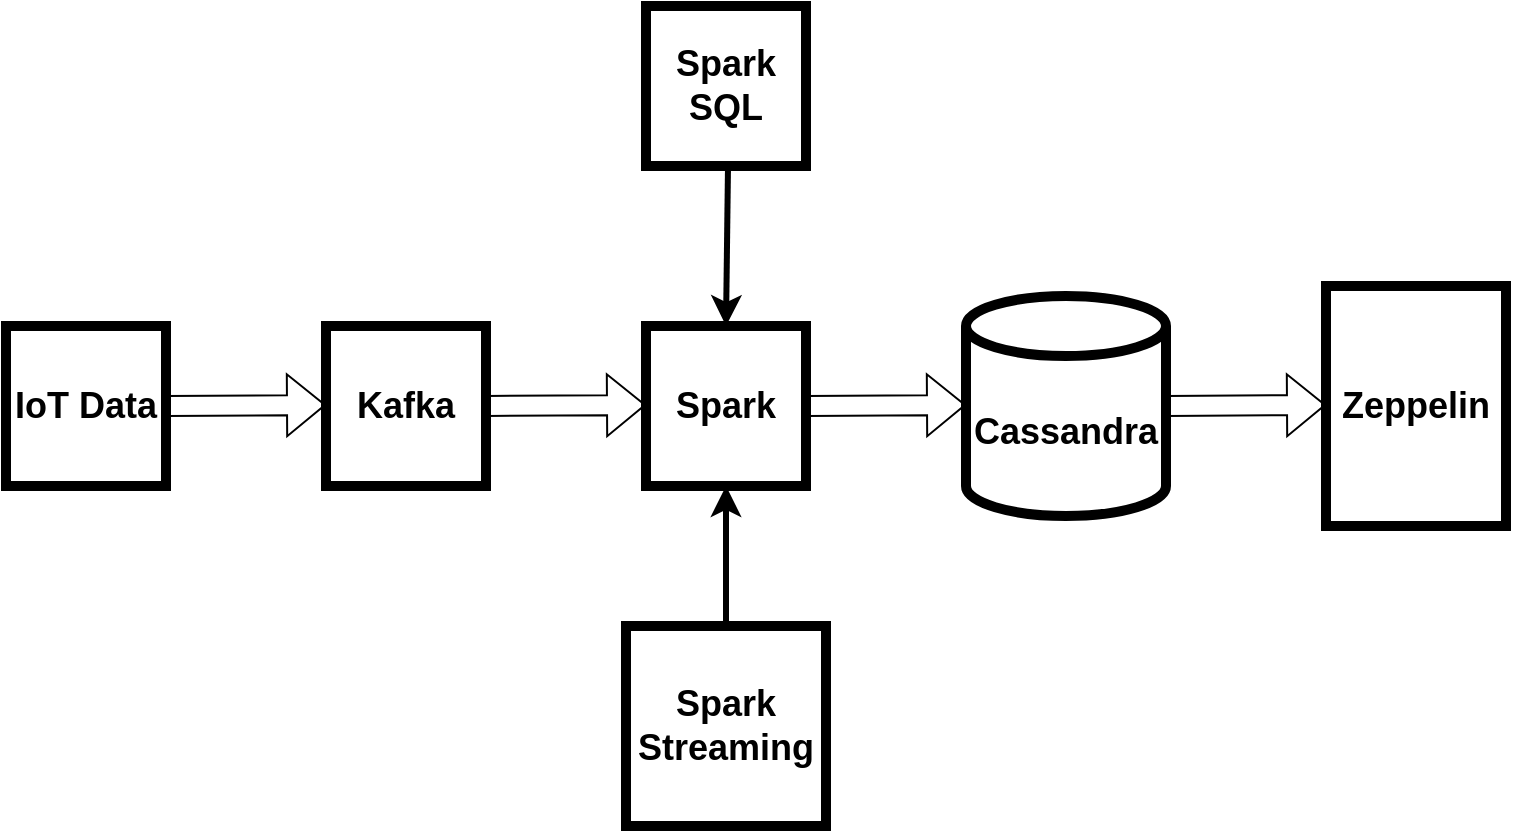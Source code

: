 <mxfile version="20.2.8" type="github">
  <diagram id="ZzZShtWu02h0pXEbzJW-" name="Trang-1">
    <mxGraphModel dx="868" dy="450" grid="1" gridSize="10" guides="1" tooltips="1" connect="1" arrows="1" fold="1" page="1" pageScale="1" pageWidth="827" pageHeight="1169" math="0" shadow="0">
      <root>
        <mxCell id="0" />
        <mxCell id="1" parent="0" />
        <mxCell id="JAVGqRVPtkmX173N6Zty-1" value="&lt;b&gt;&lt;font style=&quot;font-size: 18px;&quot;&gt;IoT Data&lt;/font&gt;&lt;/b&gt;" style="whiteSpace=wrap;html=1;aspect=fixed;strokeWidth=5;" vertex="1" parent="1">
          <mxGeometry x="39" y="320" width="80" height="80" as="geometry" />
        </mxCell>
        <mxCell id="JAVGqRVPtkmX173N6Zty-5" value="&lt;b&gt;&lt;font style=&quot;font-size: 18px;&quot;&gt;Kafka&lt;/font&gt;&lt;/b&gt;" style="whiteSpace=wrap;html=1;aspect=fixed;strokeWidth=5;" vertex="1" parent="1">
          <mxGeometry x="199" y="320" width="80" height="80" as="geometry" />
        </mxCell>
        <mxCell id="JAVGqRVPtkmX173N6Zty-6" value="&lt;b&gt;&lt;font style=&quot;font-size: 18px;&quot;&gt;Spark&lt;/font&gt;&lt;/b&gt;" style="whiteSpace=wrap;html=1;aspect=fixed;strokeWidth=5;" vertex="1" parent="1">
          <mxGeometry x="359" y="320" width="80" height="80" as="geometry" />
        </mxCell>
        <mxCell id="JAVGqRVPtkmX173N6Zty-9" value="&lt;b&gt;Cassandra&lt;/b&gt;" style="shape=cylinder3;whiteSpace=wrap;html=1;boundedLbl=1;backgroundOutline=1;size=15;strokeWidth=5;fontSize=18;" vertex="1" parent="1">
          <mxGeometry x="519" y="305" width="100" height="110" as="geometry" />
        </mxCell>
        <mxCell id="JAVGqRVPtkmX173N6Zty-10" value="&lt;b&gt;Zeppelin&lt;/b&gt;" style="rounded=0;whiteSpace=wrap;html=1;strokeWidth=5;fontSize=18;direction=south;" vertex="1" parent="1">
          <mxGeometry x="699" y="300" width="90" height="120" as="geometry" />
        </mxCell>
        <mxCell id="JAVGqRVPtkmX173N6Zty-11" value="" style="shape=flexArrow;endArrow=classic;html=1;rounded=0;fontSize=18;exitX=1;exitY=0.5;exitDx=0;exitDy=0;" edge="1" parent="1" source="JAVGqRVPtkmX173N6Zty-1">
          <mxGeometry width="50" height="50" relative="1" as="geometry">
            <mxPoint x="149" y="359.5" as="sourcePoint" />
            <mxPoint x="199" y="359.5" as="targetPoint" />
          </mxGeometry>
        </mxCell>
        <mxCell id="JAVGqRVPtkmX173N6Zty-12" value="" style="shape=flexArrow;endArrow=classic;html=1;rounded=0;fontSize=18;exitX=1;exitY=0.5;exitDx=0;exitDy=0;" edge="1" parent="1">
          <mxGeometry width="50" height="50" relative="1" as="geometry">
            <mxPoint x="279" y="360" as="sourcePoint" />
            <mxPoint x="359" y="359.5" as="targetPoint" />
          </mxGeometry>
        </mxCell>
        <mxCell id="JAVGqRVPtkmX173N6Zty-13" value="" style="shape=flexArrow;endArrow=classic;html=1;rounded=0;fontSize=18;exitX=1;exitY=0.5;exitDx=0;exitDy=0;" edge="1" parent="1">
          <mxGeometry width="50" height="50" relative="1" as="geometry">
            <mxPoint x="439" y="360" as="sourcePoint" />
            <mxPoint x="519" y="359.5" as="targetPoint" />
          </mxGeometry>
        </mxCell>
        <mxCell id="JAVGqRVPtkmX173N6Zty-14" value="" style="shape=flexArrow;endArrow=classic;html=1;rounded=0;fontSize=18;exitX=1;exitY=0.5;exitDx=0;exitDy=0;" edge="1" parent="1">
          <mxGeometry width="50" height="50" relative="1" as="geometry">
            <mxPoint x="619" y="360" as="sourcePoint" />
            <mxPoint x="699" y="359.5" as="targetPoint" />
          </mxGeometry>
        </mxCell>
        <mxCell id="JAVGqRVPtkmX173N6Zty-15" value="&lt;b&gt;&lt;font style=&quot;font-size: 18px;&quot;&gt;Spark SQL&lt;/font&gt;&lt;/b&gt;" style="whiteSpace=wrap;html=1;aspect=fixed;strokeWidth=5;" vertex="1" parent="1">
          <mxGeometry x="359" y="160" width="80" height="80" as="geometry" />
        </mxCell>
        <mxCell id="JAVGqRVPtkmX173N6Zty-16" value="&lt;b&gt;&lt;font style=&quot;font-size: 18px;&quot;&gt;Spark Streaming&lt;/font&gt;&lt;/b&gt;" style="whiteSpace=wrap;html=1;aspect=fixed;strokeWidth=5;" vertex="1" parent="1">
          <mxGeometry x="349" y="470" width="100" height="100" as="geometry" />
        </mxCell>
        <mxCell id="JAVGqRVPtkmX173N6Zty-17" value="" style="endArrow=classic;html=1;rounded=0;fontSize=18;entryX=0.5;entryY=0;entryDx=0;entryDy=0;strokeWidth=3;" edge="1" parent="1" target="JAVGqRVPtkmX173N6Zty-6">
          <mxGeometry width="50" height="50" relative="1" as="geometry">
            <mxPoint x="400" y="240" as="sourcePoint" />
            <mxPoint x="439" y="260" as="targetPoint" />
          </mxGeometry>
        </mxCell>
        <mxCell id="JAVGqRVPtkmX173N6Zty-21" value="" style="endArrow=classic;html=1;rounded=0;fontSize=18;exitX=0.5;exitY=0;exitDx=0;exitDy=0;entryX=0.5;entryY=1;entryDx=0;entryDy=0;strokeWidth=3;" edge="1" parent="1" source="JAVGqRVPtkmX173N6Zty-16" target="JAVGqRVPtkmX173N6Zty-6">
          <mxGeometry width="50" height="50" relative="1" as="geometry">
            <mxPoint x="309" y="390" as="sourcePoint" />
            <mxPoint x="389" y="389.5" as="targetPoint" />
          </mxGeometry>
        </mxCell>
      </root>
    </mxGraphModel>
  </diagram>
</mxfile>
